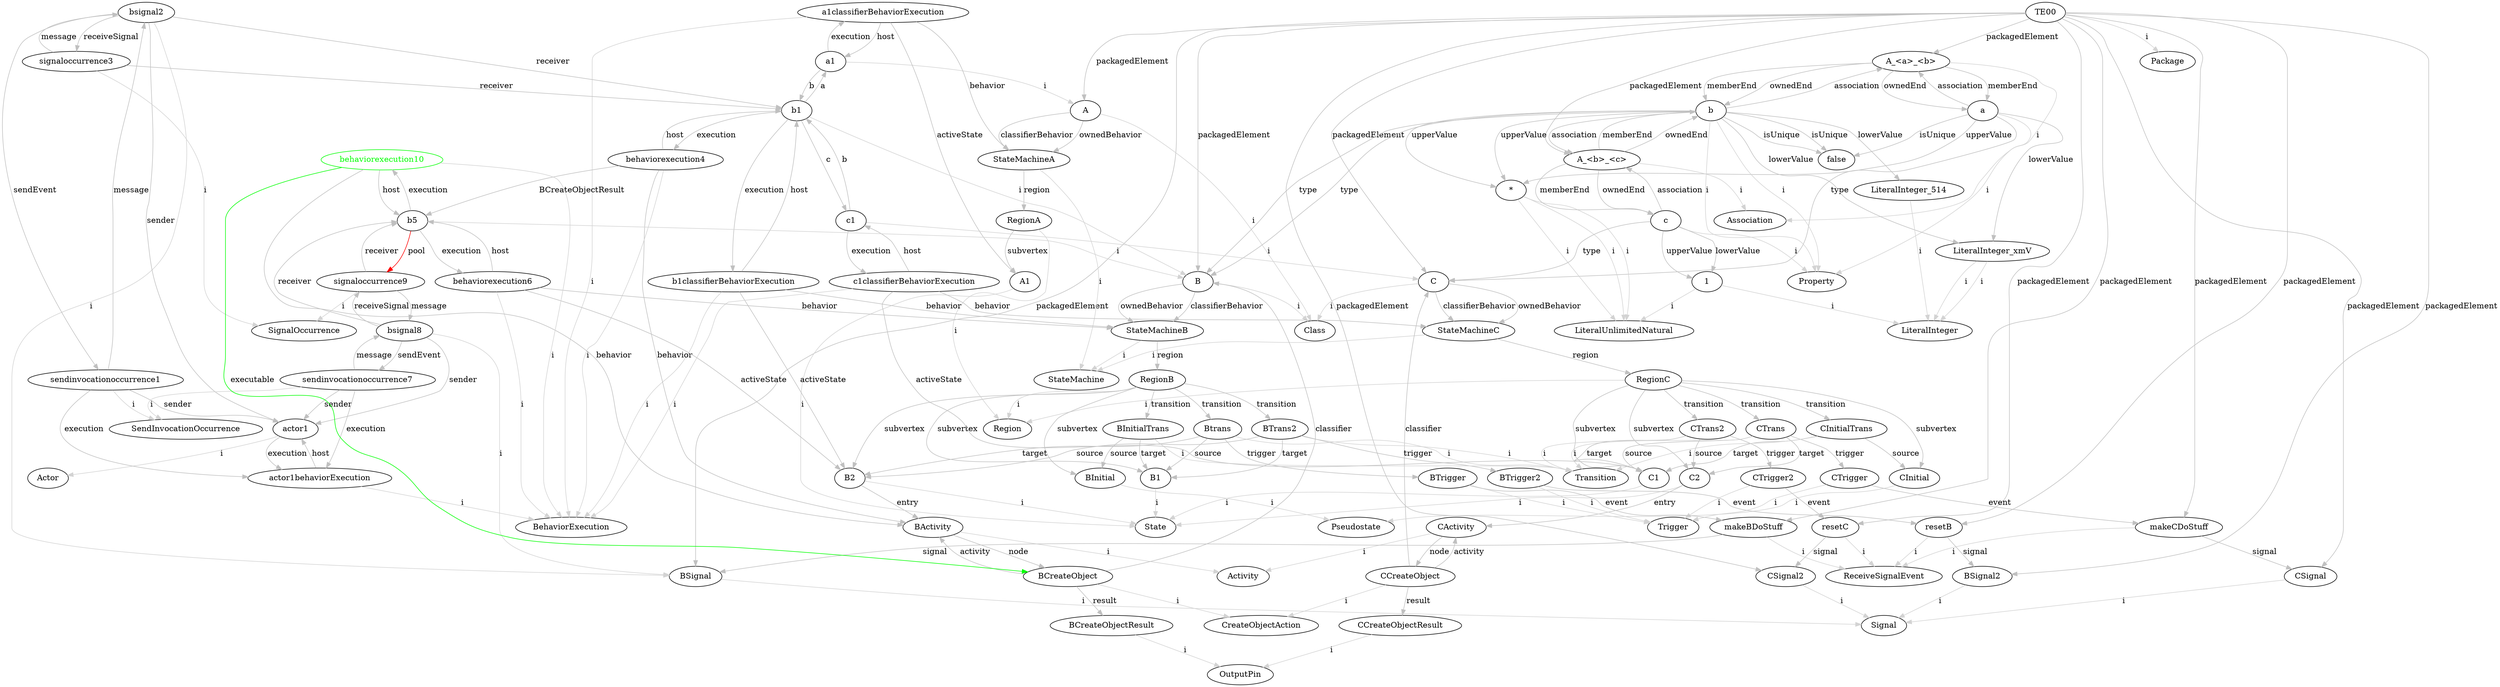 digraph umlMetamodel {
	"TE00" -> "Package" [label="i", color="lightgrey"]
	"TE00" -> "C" [label="packagedElement", color="grey"]
	"C" -> "Class" [label="i", color="lightgrey"]
	"C" -> "StateMachineC" [label="classifierBehavior", color="grey"]
	"C" -> "StateMachineC" [label="ownedBehavior", color="grey"]
	"StateMachineC" -> "StateMachine" [label="i", color="lightgrey"]
	"StateMachineC" -> "RegionC" [label="region", color="grey"]
	"RegionC" -> "Region" [label="i", color="lightgrey"]
	"RegionC" -> "C1" [label="subvertex", color="grey"]
	"C1" -> "State" [label="i", color="lightgrey"]
	"RegionC" -> "C2" [label="subvertex", color="grey"]
	"C2" -> "State" [label="i", color="lightgrey"]
	"C2" -> "CActivity" [label="entry", color="grey"]
	"CActivity" -> "Activity" [label="i", color="lightgrey"]
	"CActivity" -> "CCreateObject" [label="node", color="grey"]
	"CCreateObject" -> "CActivity" [label="activity", color="grey"]
	"CCreateObject" -> "CreateObjectAction" [label="i", color="lightgrey"]
	"CCreateObject" -> "C" [label="classifier", color="grey"]
	"CCreateObject" -> "CCreateObjectResult" [label="result", color="grey"]
	"CCreateObjectResult" -> "OutputPin" [label="i", color="lightgrey"]
	"RegionC" -> "CInitial" [label="subvertex", color="grey"]
	"CInitial" -> "Pseudostate" [label="i", color="lightgrey"]
	"RegionC" -> "CTrans" [label="transition", color="grey"]
	"CTrans" -> "Transition" [label="i", color="lightgrey"]
	"CTrans" -> "C1" [label="source", color="grey"]
	"CTrans" -> "C2" [label="target", color="grey"]
	"CTrans" -> "CTrigger" [label="trigger", color="grey"]
	"CTrigger" -> "Trigger" [label="i", color="lightgrey"]
	"CTrigger" -> "makeCDoStuff" [label="event", color="grey"]
	"RegionC" -> "CTrans2" [label="transition", color="grey"]
	"CTrans2" -> "Transition" [label="i", color="lightgrey"]
	"CTrans2" -> "C2" [label="source", color="grey"]
	"CTrans2" -> "C1" [label="target", color="grey"]
	"CTrans2" -> "CTrigger2" [label="trigger", color="grey"]
	"CTrigger2" -> "Trigger" [label="i", color="lightgrey"]
	"CTrigger2" -> "resetC" [label="event", color="grey"]
	"RegionC" -> "CInitialTrans" [label="transition", color="grey"]
	"CInitialTrans" -> "Transition" [label="i", color="lightgrey"]
	"CInitialTrans" -> "CInitial" [label="source", color="grey"]
	"CInitialTrans" -> "C1" [label="target", color="grey"]
	"TE00" -> "B" [label="packagedElement", color="grey"]
	"B" -> "Class" [label="i", color="lightgrey"]
	"B" -> "StateMachineB" [label="classifierBehavior", color="grey"]
	"B" -> "StateMachineB" [label="ownedBehavior", color="grey"]
	"StateMachineB" -> "StateMachine" [label="i", color="lightgrey"]
	"StateMachineB" -> "RegionB" [label="region", color="grey"]
	"RegionB" -> "Region" [label="i", color="lightgrey"]
	"RegionB" -> "B1" [label="subvertex", color="grey"]
	"B1" -> "State" [label="i", color="lightgrey"]
	"RegionB" -> "B2" [label="subvertex", color="grey"]
	"B2" -> "State" [label="i", color="lightgrey"]
	"B2" -> "BActivity" [label="entry", color="grey"]
	"BActivity" -> "Activity" [label="i", color="lightgrey"]
	"BActivity" -> "BCreateObject" [label="node", color="grey"]
	"BCreateObject" -> "BActivity" [label="activity", color="grey"]
	"BCreateObject" -> "CreateObjectAction" [label="i", color="lightgrey"]
	"BCreateObject" -> "B" [label="classifier", color="grey"]
	"BCreateObject" -> "BCreateObjectResult" [label="result", color="grey"]
	"BCreateObjectResult" -> "OutputPin" [label="i", color="lightgrey"]
	"RegionB" -> "BInitial" [label="subvertex", color="grey"]
	"BInitial" -> "Pseudostate" [label="i", color="lightgrey"]
	"RegionB" -> "Btrans" [label="transition", color="grey"]
	"Btrans" -> "Transition" [label="i", color="lightgrey"]
	"Btrans" -> "B1" [label="source", color="grey"]
	"Btrans" -> "B2" [label="target", color="grey"]
	"Btrans" -> "BTrigger" [label="trigger", color="grey"]
	"BTrigger" -> "Trigger" [label="i", color="lightgrey"]
	"BTrigger" -> "makeBDoStuff" [label="event", color="grey"]
	"RegionB" -> "BTrans2" [label="transition", color="grey"]
	"BTrans2" -> "Transition" [label="i", color="lightgrey"]
	"BTrans2" -> "B2" [label="source", color="grey"]
	"BTrans2" -> "B1" [label="target", color="grey"]
	"BTrans2" -> "BTrigger2" [label="trigger", color="grey"]
	"BTrigger2" -> "Trigger" [label="i", color="lightgrey"]
	"BTrigger2" -> "resetB" [label="event", color="grey"]
	"RegionB" -> "BInitialTrans" [label="transition", color="grey"]
	"BInitialTrans" -> "Transition" [label="i", color="lightgrey"]
	"BInitialTrans" -> "BInitial" [label="source", color="grey"]
	"BInitialTrans" -> "B1" [label="target", color="grey"]
	"TE00" -> "A" [label="packagedElement", color="grey"]
	"A" -> "Class" [label="i", color="lightgrey"]
	"A" -> "StateMachineA" [label="classifierBehavior", color="grey"]
	"A" -> "StateMachineA" [label="ownedBehavior", color="grey"]
	"StateMachineA" -> "StateMachine" [label="i", color="lightgrey"]
	"StateMachineA" -> "RegionA" [label="region", color="grey"]
	"RegionA" -> "Region" [label="i", color="lightgrey"]
	"RegionA" -> "A1" [label="subvertex", color="grey"]
	"A1" -> "State" [label="i", color="lightgrey"]
	"TE00" -> "A_<a>_<b>" [label="packagedElement", color="grey"]
	"A_<a>_<b>" -> "Association" [label="i", color="lightgrey"]
	"A_<a>_<b>" -> "a" [label="memberEnd", color="grey"]
	"A_<a>_<b>" -> "b" [label="memberEnd", color="grey"]
	"A_<a>_<b>" -> "a" [label="ownedEnd", color="grey"]
	"a" -> "Property" [label="i", color="lightgrey"]
	"a" -> "C" [label="type", color="grey"]
	"a" -> "false" [label="isUnique", color="grey"]
	"a" -> "A_<a>_<b>" [label="association", color="grey"]
	"a" -> "*" [label="upperValue", color="grey"]
	"*" -> "LiteralUnlimitedNatural" [label="i", color="lightgrey"]
	"a" -> "LiteralInteger_xmV" [label="lowerValue", color="grey"]
	"LiteralInteger_xmV" -> "LiteralInteger" [label="i", color="lightgrey"]
	"A_<a>_<b>" -> "b" [label="ownedEnd", color="grey"]
	"b" -> "Property" [label="i", color="lightgrey"]
	"b" -> "B" [label="type", color="grey"]
	"b" -> "false" [label="isUnique", color="grey"]
	"b" -> "A_<a>_<b>" [label="association", color="grey"]
	"b" -> "*" [label="upperValue", color="grey"]
	"*" -> "LiteralUnlimitedNatural" [label="i", color="lightgrey"]
	"b" -> "LiteralInteger_xmV" [label="lowerValue", color="grey"]
	"LiteralInteger_xmV" -> "LiteralInteger" [label="i", color="lightgrey"]
	"TE00" -> "A_<b>_<c>" [label="packagedElement", color="grey"]
	"A_<b>_<c>" -> "Association" [label="i", color="lightgrey"]
	"A_<b>_<c>" -> "b" [label="memberEnd", color="grey"]
	"A_<b>_<c>" -> "c" [label="memberEnd", color="grey"]
	"A_<b>_<c>" -> "b" [label="ownedEnd", color="grey"]
	"b" -> "Property" [label="i", color="lightgrey"]
	"b" -> "B" [label="type", color="grey"]
	"b" -> "false" [label="isUnique", color="grey"]
	"b" -> "A_<b>_<c>" [label="association", color="grey"]
	"b" -> "*" [label="upperValue", color="grey"]
	"*" -> "LiteralUnlimitedNatural" [label="i", color="lightgrey"]
	"b" -> "LiteralInteger_514" [label="lowerValue", color="grey"]
	"LiteralInteger_514" -> "LiteralInteger" [label="i", color="lightgrey"]
	"A_<b>_<c>" -> "c" [label="ownedEnd", color="grey"]
	"c" -> "Property" [label="i", color="lightgrey"]
	"c" -> "C" [label="type", color="grey"]
	"c" -> "A_<b>_<c>" [label="association", color="grey"]
	"c" -> "1" [label="upperValue", color="grey"]
	"1" -> "LiteralUnlimitedNatural" [label="i", color="lightgrey"]
	"c" -> "1" [label="lowerValue", color="grey"]
	"1" -> "LiteralInteger" [label="i", color="lightgrey"]
	"TE00" -> "BSignal" [label="packagedElement", color="grey"]
	"BSignal" -> "Signal" [label="i", color="lightgrey"]
	"TE00" -> "makeBDoStuff" [label="packagedElement", color="grey"]
	"makeBDoStuff" -> "ReceiveSignalEvent" [label="i", color="lightgrey"]
	"makeBDoStuff" -> "BSignal" [label="signal", color="grey"]
	"TE00" -> "CSignal" [label="packagedElement", color="grey"]
	"CSignal" -> "Signal" [label="i", color="lightgrey"]
	"TE00" -> "makeCDoStuff" [label="packagedElement", color="grey"]
	"makeCDoStuff" -> "ReceiveSignalEvent" [label="i", color="lightgrey"]
	"makeCDoStuff" -> "CSignal" [label="signal", color="grey"]
	"TE00" -> "BSignal2" [label="packagedElement", color="grey"]
	"BSignal2" -> "Signal" [label="i", color="lightgrey"]
	"TE00" -> "resetB" [label="packagedElement", color="grey"]
	"resetB" -> "ReceiveSignalEvent" [label="i", color="lightgrey"]
	"resetB" -> "BSignal2" [label="signal", color="grey"]
	"TE00" -> "CSignal2" [label="packagedElement", color="grey"]
	"CSignal2" -> "Signal" [label="i", color="lightgrey"]
	"TE00" -> "resetC" [label="packagedElement", color="grey"]
	"resetC" -> "ReceiveSignalEvent" [label="i", color="lightgrey"]
	"resetC" -> "CSignal2" [label="signal", color="grey"]
	"a1" -> "A" [label="i", color="lightgrey"]
	"a1classifierBehaviorExecution" -> "BehaviorExecution" [label="i", color="lightgrey"]
	"a1" -> "a1classifierBehaviorExecution" [label="execution", color="grey"]
	"a1classifierBehaviorExecution" -> "a1" [label="host", color="grey"]
	"a1classifierBehaviorExecution" -> "StateMachineA" [label="behavior", color="grey"]
	"a1classifierBehaviorExecution" -> "A1" [label="activeState", color="grey"]
	"b1" -> "B" [label="i", color="lightgrey"]
	"b1" -> "b1classifierBehaviorExecution" [label="execution", color="grey"]
	"b1classifierBehaviorExecution" -> "b1" [label="host", color="grey"]
	"b1classifierBehaviorExecution" -> "StateMachineB" [label="behavior", color="grey"]
	"c1" -> "C" [label="i", color="lightgrey"]
	"c1classifierBehaviorExecution" -> "BehaviorExecution" [label="i", color="lightgrey"]
	"c1" -> "c1classifierBehaviorExecution" [label="execution", color="grey"]
	"c1classifierBehaviorExecution" -> "c1" [label="host", color="grey"]
	"c1classifierBehaviorExecution" -> "StateMachineC" [label="behavior", color="grey"]
	"c1classifierBehaviorExecution" -> "C1" [label="activeState", color="grey"]
	"a1" -> "b1" [label="b", color="grey"]
	"b1" -> "a1" [label="a", color="grey"]
	"b1" -> "c1" [label="c", color="grey"]
	"c1" -> "b1" [label="b", color="grey"]
	"actor1" -> "Actor" [label="i", color="lightgrey"]
	"actor1behaviorExecution" -> "BehaviorExecution" [label="i", color="lightgrey"]
	"actor1" -> "actor1behaviorExecution" [label="execution", color="grey"]
	"actor1behaviorExecution" -> "actor1" [label="host", color="grey"]
	"sendinvocationoccurrence1" -> "SendInvocationOccurrence" [label="i", color="lightgrey"]
	"sendinvocationoccurrence1" -> "bsignal2" [label="message", color="grey"]
	"bsignal2" -> "sendinvocationoccurrence1" [label="sendEvent", color="grey"]
	"bsignal2" -> "signaloccurrence3" [label="receiveSignal", color="grey"]
	"signaloccurrence3" -> "bsignal2" [label="message", color="grey"]
	"signaloccurrence3" -> "SignalOccurrence" [label="i", color="lightgrey"]
	"bsignal2" -> "BSignal" [label="i", color="lightgrey"]
	"signaloccurrence3" -> "b1" [label="receiver", color="grey"]
	"bsignal2" -> "actor1" [label="sender", color="grey"]
	"sendinvocationoccurrence1" -> "actor1" [label="sender", color="grey"]
	"bsignal2" -> "b1" [label="receiver", color="grey"]
	"sendinvocationoccurrence1" -> "actor1behaviorExecution" [label="execution", color="grey"]
	"b1classifierBehaviorExecution" -> "B2" [label="activeState", color="grey"]
	"behaviorexecution4" -> "BActivity" [label="behavior", color="grey"]
	"behaviorexecution4" -> "BehaviorExecution" [label="i", color="lightgrey"]
	"behaviorexecution4" -> "b1" [label="host", color="grey"]
	"b1" -> "behaviorexecution4" [label="execution", color="grey"]
	"b1classifierBehaviorExecution" -> "BehaviorExecution" [label="i", color="lightgrey"]
	"b5" -> "B" [label="i", color="lightgrey"]
	"b5" -> "behaviorexecution6" [label="execution", color="grey"]
	"behaviorexecution6" -> "b5" [label="host", color="grey"]
	"behaviorexecution6" -> "StateMachineB" [label="behavior", color="grey"]
	"behaviorexecution4" -> "b5" [label="BCreateObjectResult", color="grey"]
	"sendinvocationoccurrence7" -> "SendInvocationOccurrence" [label="i", color="lightgrey"]
	"sendinvocationoccurrence7" -> "bsignal8" [label="message", color="grey"]
	"bsignal8" -> "sendinvocationoccurrence7" [label="sendEvent", color="grey"]
	"bsignal8" -> "signaloccurrence9" [label="receiveSignal", color="grey"]
	"signaloccurrence9" -> "bsignal8" [label="message", color="grey"]
	"signaloccurrence9" -> "SignalOccurrence" [label="i", color="lightgrey"]
	"bsignal8" -> "BSignal" [label="i", color="lightgrey"]
	"signaloccurrence9" -> "b5" [label="receiver", color="grey"]
	"bsignal8" -> "actor1" [label="sender", color="grey"]
	"sendinvocationoccurrence7" -> "actor1" [label="sender", color="grey"]
	"bsignal8" -> "b5" [label="receiver", color="grey"]
	"sendinvocationoccurrence7" -> "actor1behaviorExecution" [label="execution", color="grey"]
	"behaviorexecution6" -> "B2" [label="activeState", color="grey"]
	"behaviorexecution10" -> "BActivity" [label="behavior", color="grey"]
	"behaviorexecution10" [color="green", fontcolor="green"]
	"behaviorexecution10" -> "BehaviorExecution" [label="i", color="lightgrey"]
	"behaviorexecution10" [color="green", fontcolor="green"]
	"behaviorexecution10" -> "b5" [label="host", color="grey"]
	"behaviorexecution10" [color="green", fontcolor="green"]
	"b5" -> "behaviorexecution10" [label="execution", color="grey"]
	"behaviorexecution10" [color="green", fontcolor="green"]
	"behaviorexecution6" -> "BehaviorExecution" [label="i", color="lightgrey"]
	"behaviorexecution10" -> "BCreateObject" [label="executable", color="green"]
	"behaviorexecution10" [color="green", fontcolor="green"]
	"b5" -> "signaloccurrence9" [label="pool", color="red"]
}
